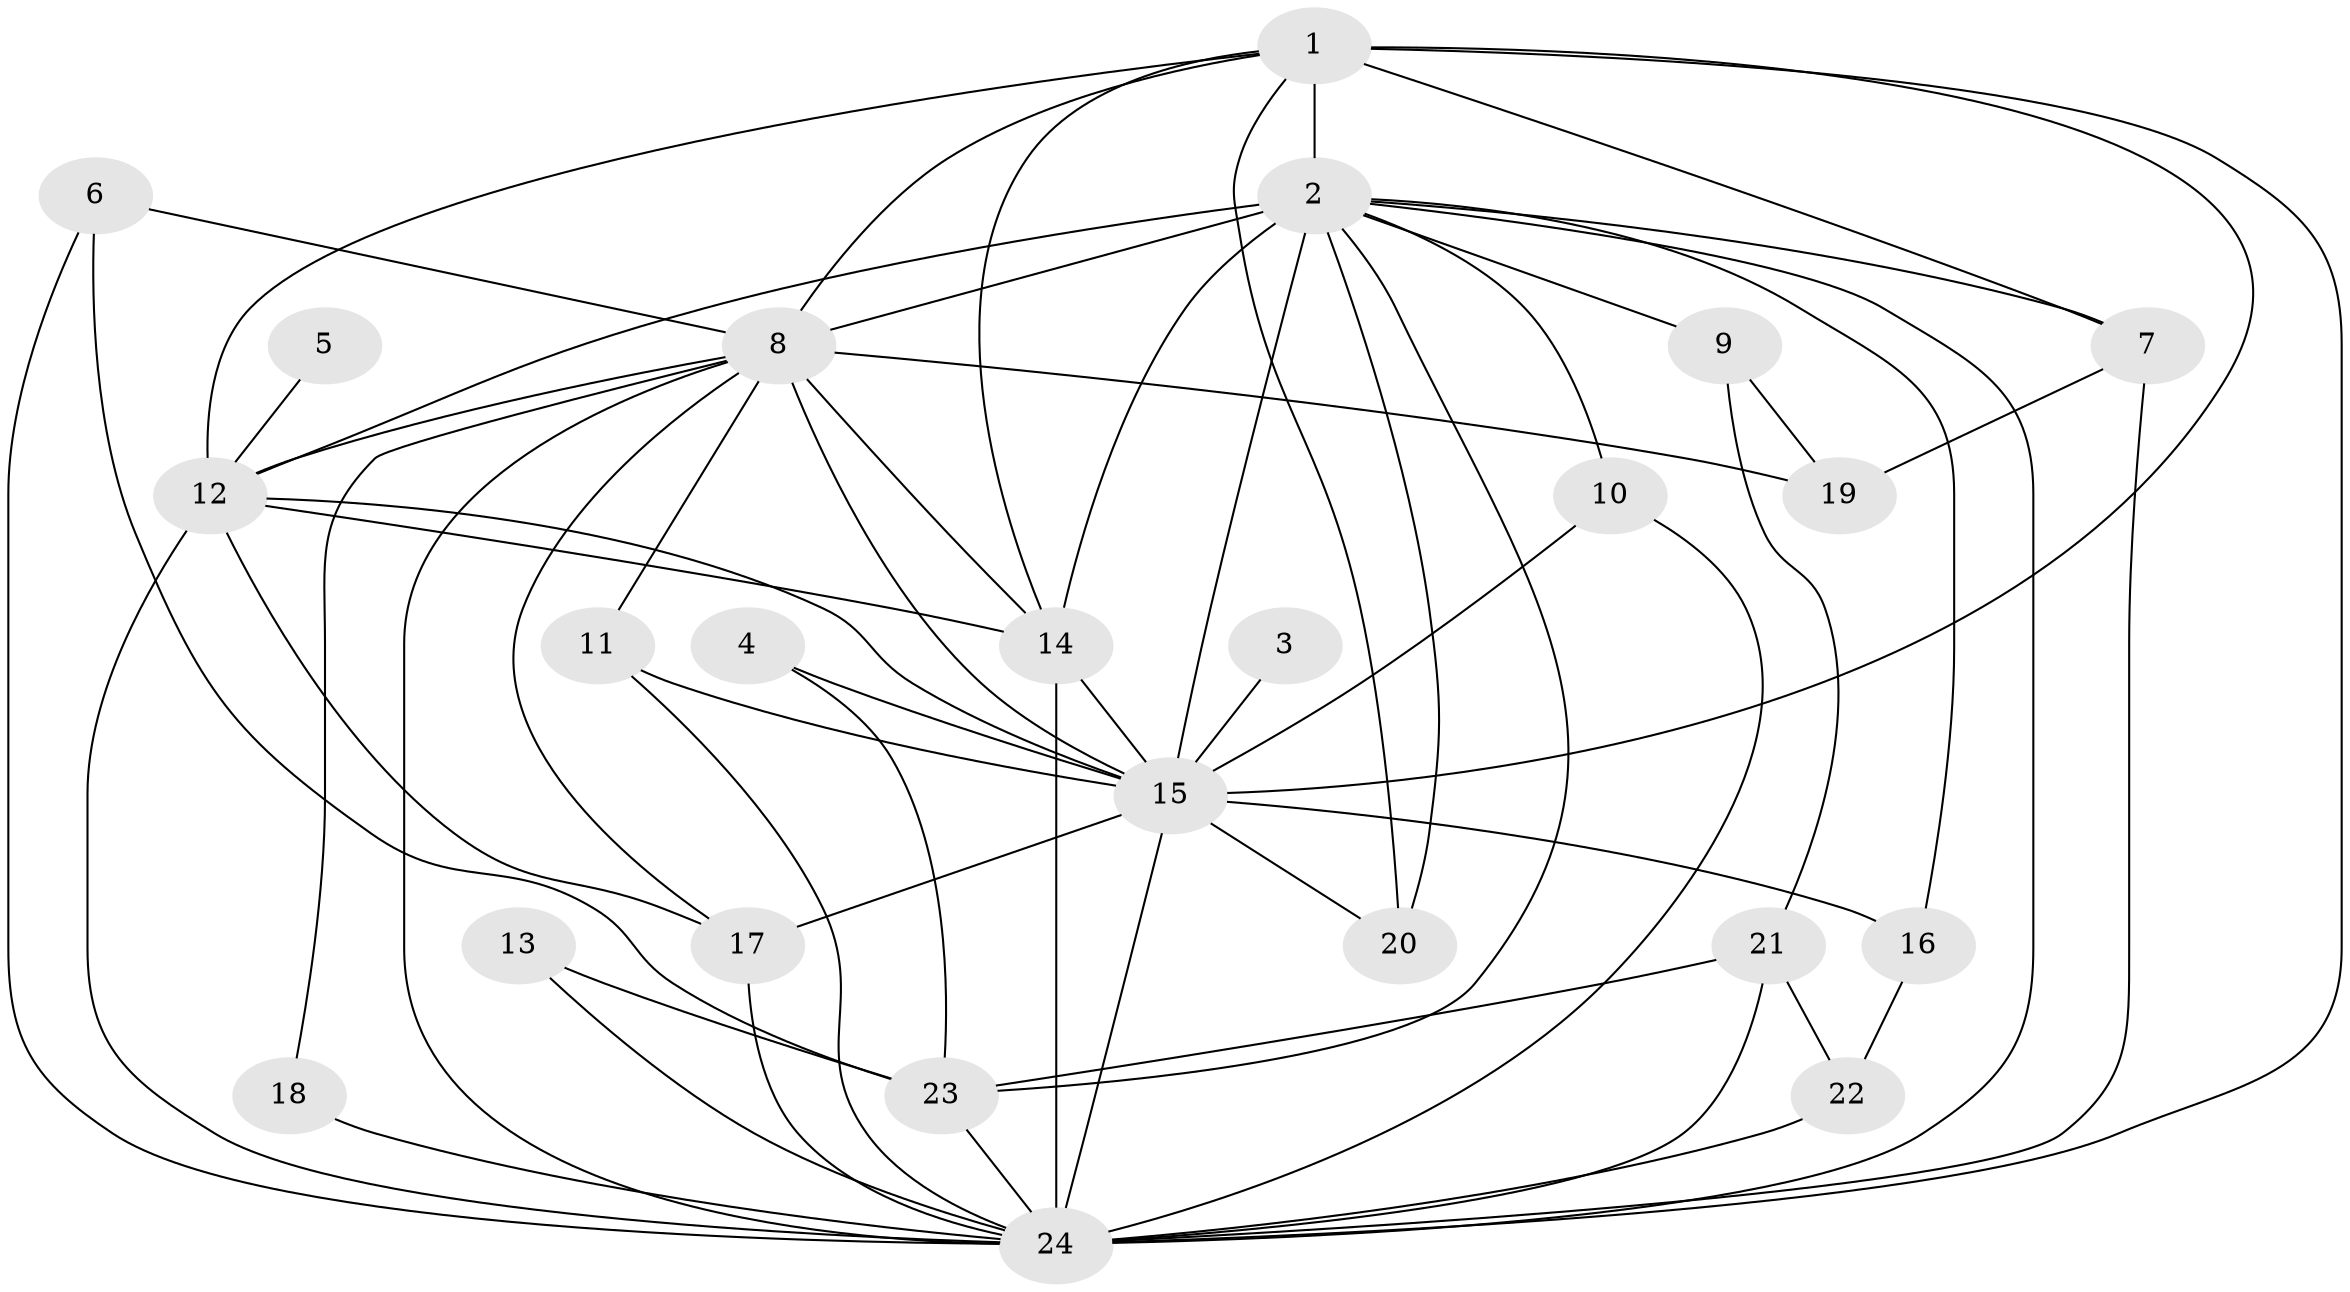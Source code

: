 // original degree distribution, {21: 0.016666666666666666, 13: 0.016666666666666666, 16: 0.016666666666666666, 15: 0.03333333333333333, 20: 0.016666666666666666, 14: 0.03333333333333333, 10: 0.016666666666666666, 22: 0.016666666666666666, 8: 0.016666666666666666, 2: 0.5, 3: 0.25, 4: 0.05, 5: 0.016666666666666666}
// Generated by graph-tools (version 1.1) at 2025/36/03/04/25 23:36:36]
// undirected, 24 vertices, 62 edges
graph export_dot {
  node [color=gray90,style=filled];
  1;
  2;
  3;
  4;
  5;
  6;
  7;
  8;
  9;
  10;
  11;
  12;
  13;
  14;
  15;
  16;
  17;
  18;
  19;
  20;
  21;
  22;
  23;
  24;
  1 -- 2 [weight=4.0];
  1 -- 7 [weight=1.0];
  1 -- 8 [weight=1.0];
  1 -- 12 [weight=2.0];
  1 -- 14 [weight=1.0];
  1 -- 15 [weight=1.0];
  1 -- 20 [weight=1.0];
  1 -- 24 [weight=3.0];
  2 -- 7 [weight=1.0];
  2 -- 8 [weight=4.0];
  2 -- 9 [weight=1.0];
  2 -- 10 [weight=2.0];
  2 -- 12 [weight=4.0];
  2 -- 14 [weight=3.0];
  2 -- 15 [weight=4.0];
  2 -- 16 [weight=1.0];
  2 -- 20 [weight=1.0];
  2 -- 23 [weight=2.0];
  2 -- 24 [weight=7.0];
  3 -- 15 [weight=1.0];
  4 -- 15 [weight=1.0];
  4 -- 23 [weight=1.0];
  5 -- 12 [weight=1.0];
  6 -- 8 [weight=1.0];
  6 -- 23 [weight=1.0];
  6 -- 24 [weight=1.0];
  7 -- 19 [weight=1.0];
  7 -- 24 [weight=1.0];
  8 -- 11 [weight=1.0];
  8 -- 12 [weight=1.0];
  8 -- 14 [weight=1.0];
  8 -- 15 [weight=1.0];
  8 -- 17 [weight=1.0];
  8 -- 18 [weight=1.0];
  8 -- 19 [weight=1.0];
  8 -- 24 [weight=3.0];
  9 -- 19 [weight=1.0];
  9 -- 21 [weight=1.0];
  10 -- 15 [weight=1.0];
  10 -- 24 [weight=1.0];
  11 -- 15 [weight=1.0];
  11 -- 24 [weight=1.0];
  12 -- 14 [weight=1.0];
  12 -- 15 [weight=2.0];
  12 -- 17 [weight=1.0];
  12 -- 24 [weight=2.0];
  13 -- 23 [weight=1.0];
  13 -- 24 [weight=3.0];
  14 -- 15 [weight=1.0];
  14 -- 24 [weight=5.0];
  15 -- 16 [weight=1.0];
  15 -- 17 [weight=1.0];
  15 -- 20 [weight=1.0];
  15 -- 24 [weight=3.0];
  16 -- 22 [weight=1.0];
  17 -- 24 [weight=1.0];
  18 -- 24 [weight=2.0];
  21 -- 22 [weight=1.0];
  21 -- 23 [weight=1.0];
  21 -- 24 [weight=2.0];
  22 -- 24 [weight=1.0];
  23 -- 24 [weight=2.0];
}

